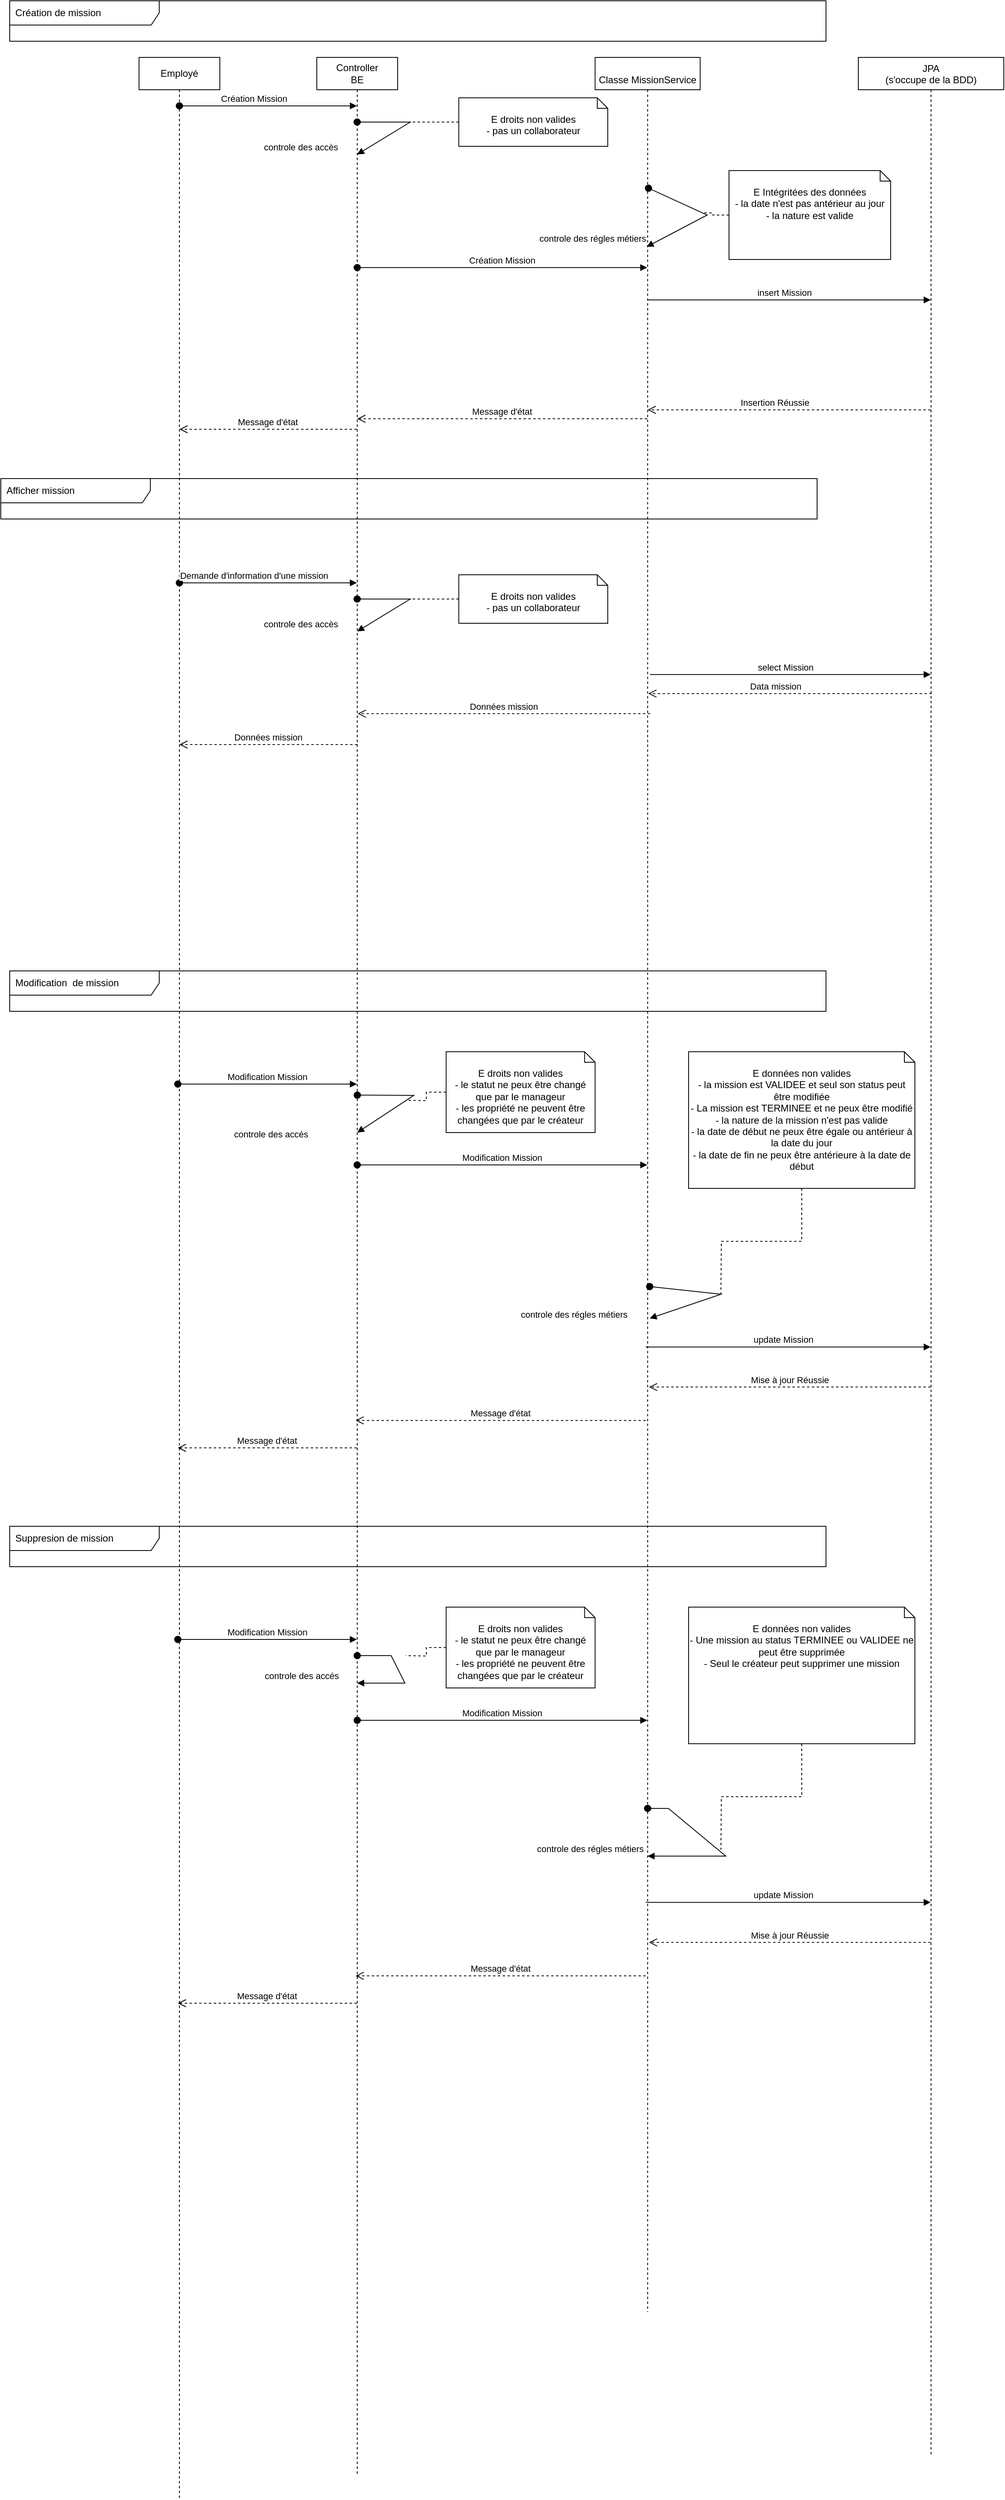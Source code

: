 <mxfile version="20.2.8" type="github">
  <diagram id="kgpKYQtTHZ0yAKxKKP6v" name="Page-1">
    <mxGraphModel dx="2858" dy="1004" grid="0" gridSize="10" guides="1" tooltips="1" connect="1" arrows="1" fold="1" page="1" pageScale="1" pageWidth="827" pageHeight="1169" math="0" shadow="0">
      <root>
        <mxCell id="0" />
        <mxCell id="1" parent="0" />
        <mxCell id="3nuBFxr9cyL0pnOWT2aG-1" value="&#xa;Classe MissionService" style="shape=umlLifeline;perimeter=lifelinePerimeter;container=1;collapsible=0;recursiveResize=0;rounded=0;shadow=0;strokeWidth=1;" parent="1" vertex="1">
          <mxGeometry x="364.32" y="80" width="130" height="2789" as="geometry" />
        </mxCell>
        <mxCell id="5L8-g9ovLrtgpSLUulJO-23" value="controle des régles métiers" style="html=1;verticalAlign=bottom;startArrow=oval;startFill=1;endArrow=block;startSize=8;rounded=0;exitX=0.52;exitY=0.636;exitDx=0;exitDy=0;exitPerimeter=0;entryX=0.52;entryY=0.788;entryDx=0;entryDy=0;entryPerimeter=0;" parent="3nuBFxr9cyL0pnOWT2aG-1" edge="1">
          <mxGeometry x="1" y="-72" width="60" relative="1" as="geometry">
            <mxPoint x="67.6" y="1520.48" as="sourcePoint" />
            <mxPoint x="67.6" y="1559.84" as="targetPoint" />
            <Array as="points">
              <mxPoint x="155.68" y="1530" />
            </Array>
            <mxPoint x="-71" y="72" as="offset" />
          </mxGeometry>
        </mxCell>
        <mxCell id="3nuBFxr9cyL0pnOWT2aG-5" value="JPA&#xa;(s&#39;occupe de la BDD)" style="shape=umlLifeline;perimeter=lifelinePerimeter;container=1;collapsible=0;recursiveResize=0;rounded=0;shadow=0;strokeWidth=1;" parent="1" vertex="1">
          <mxGeometry x="690" y="80" width="180" height="2968" as="geometry" />
        </mxCell>
        <mxCell id="5L8-g9ovLrtgpSLUulJO-5" value="&lt;div&gt;Controller&lt;/div&gt;&lt;div&gt;BE&lt;br&gt;&lt;/div&gt;" style="shape=umlLifeline;perimeter=lifelinePerimeter;whiteSpace=wrap;html=1;container=1;collapsible=0;recursiveResize=0;outlineConnect=0;" parent="1" vertex="1">
          <mxGeometry x="20" y="80" width="100" height="2990" as="geometry" />
        </mxCell>
        <mxCell id="5L8-g9ovLrtgpSLUulJO-72" value="&lt;div&gt;controle des accés&lt;/div&gt;" style="html=1;verticalAlign=bottom;startArrow=oval;startFill=1;endArrow=block;startSize=8;rounded=0;exitX=0.52;exitY=0.636;exitDx=0;exitDy=0;exitPerimeter=0;entryX=0.519;entryY=0.681;entryDx=0;entryDy=0;entryPerimeter=0;" parent="5L8-g9ovLrtgpSLUulJO-5" edge="1">
          <mxGeometry x="1" y="-70" width="60" relative="1" as="geometry">
            <mxPoint x="50.13" y="1283.65" as="sourcePoint" />
            <mxPoint x="50.0" y="1330" as="targetPoint" />
            <Array as="points">
              <mxPoint x="120" y="1284" />
            </Array>
            <mxPoint x="-69" y="70" as="offset" />
          </mxGeometry>
        </mxCell>
        <mxCell id="Jw-Lm7LRE4pyzQuO6-6R-11" value="Données mission" style="verticalAlign=bottom;endArrow=open;dashed=1;endSize=8;shadow=0;strokeWidth=1;" edge="1" parent="5L8-g9ovLrtgpSLUulJO-5">
          <mxGeometry relative="1" as="geometry">
            <mxPoint x="-169.996" y="850" as="targetPoint" />
            <mxPoint x="50.18" y="850" as="sourcePoint" />
            <Array as="points" />
          </mxGeometry>
        </mxCell>
        <mxCell id="5L8-g9ovLrtgpSLUulJO-13" value="Création de mission" style="shape=umlFrame;whiteSpace=wrap;html=1;width=185;height=30;boundedLbl=1;verticalAlign=middle;align=left;spacingLeft=5;" parent="1" vertex="1">
          <mxGeometry x="-360" y="10" width="1010" height="50" as="geometry" />
        </mxCell>
        <mxCell id="5L8-g9ovLrtgpSLUulJO-1" value="&lt;div&gt;controle des régles métiers&lt;/div&gt;" style="html=1;verticalAlign=bottom;startArrow=oval;startFill=1;endArrow=block;startSize=8;rounded=0;entryX=0.491;entryY=0.084;entryDx=0;entryDy=0;entryPerimeter=0;exitX=0.508;exitY=0.058;exitDx=0;exitDy=0;exitPerimeter=0;" parent="1" source="3nuBFxr9cyL0pnOWT2aG-1" target="3nuBFxr9cyL0pnOWT2aG-1" edge="1">
          <mxGeometry x="1" y="-70" width="60" relative="1" as="geometry">
            <mxPoint x="437.21" y="319.94" as="sourcePoint" />
            <mxPoint x="434.324" y="360" as="targetPoint" />
            <Array as="points">
              <mxPoint x="503" y="275" />
            </Array>
            <mxPoint x="-35" y="61" as="offset" />
          </mxGeometry>
        </mxCell>
        <mxCell id="5L8-g9ovLrtgpSLUulJO-69" style="edgeStyle=orthogonalEdgeStyle;rounded=0;orthogonalLoop=1;jettySize=auto;html=1;dashed=1;endArrow=none;endFill=0;" parent="1" source="5L8-g9ovLrtgpSLUulJO-2" edge="1">
          <mxGeometry relative="1" as="geometry">
            <mxPoint x="497" y="272" as="targetPoint" />
          </mxGeometry>
        </mxCell>
        <mxCell id="5L8-g9ovLrtgpSLUulJO-2" value="&lt;div&gt;E Intégritées des données&lt;/div&gt;&lt;div&gt;- la date n&#39;est pas antérieur au jour&lt;/div&gt;&lt;div&gt;- la nature est valide&lt;/div&gt;&lt;div&gt;&lt;br&gt;&lt;/div&gt;" style="shape=note2;boundedLbl=1;whiteSpace=wrap;html=1;size=13;verticalAlign=top;align=center;" parent="1" vertex="1">
          <mxGeometry x="530" y="220" width="200" height="110" as="geometry" />
        </mxCell>
        <mxCell id="5L8-g9ovLrtgpSLUulJO-20" value="Mise à jour Réussie" style="verticalAlign=bottom;endArrow=open;dashed=1;endSize=8;shadow=0;strokeWidth=1;entryX=0.513;entryY=0.86;entryDx=0;entryDy=0;entryPerimeter=0;" parent="1" edge="1">
          <mxGeometry relative="1" as="geometry">
            <mxPoint x="431.01" y="1724.8" as="targetPoint" />
            <mxPoint x="779.5" y="1724.8" as="sourcePoint" />
            <Array as="points" />
          </mxGeometry>
        </mxCell>
        <mxCell id="5L8-g9ovLrtgpSLUulJO-22" value="Modification Mission" style="verticalAlign=bottom;startArrow=oval;endArrow=block;startSize=8;shadow=0;strokeWidth=1;" parent="1" edge="1">
          <mxGeometry relative="1" as="geometry">
            <mxPoint x="70" y="1450" as="sourcePoint" />
            <mxPoint x="428.82" y="1450" as="targetPoint" />
            <Array as="points" />
          </mxGeometry>
        </mxCell>
        <mxCell id="5L8-g9ovLrtgpSLUulJO-71" style="edgeStyle=orthogonalEdgeStyle;rounded=0;orthogonalLoop=1;jettySize=auto;html=1;dashed=1;endArrow=none;endFill=0;" parent="1" source="5L8-g9ovLrtgpSLUulJO-24" edge="1">
          <mxGeometry relative="1" as="geometry">
            <mxPoint x="520" y="1610" as="targetPoint" />
          </mxGeometry>
        </mxCell>
        <mxCell id="5L8-g9ovLrtgpSLUulJO-25" value="Message d&#39;état" style="verticalAlign=bottom;endArrow=open;dashed=1;endSize=8;shadow=0;strokeWidth=1;exitX=0.482;exitY=0.895;exitDx=0;exitDy=0;exitPerimeter=0;" parent="1" edge="1">
          <mxGeometry relative="1" as="geometry">
            <mxPoint x="68" y="1766.1" as="targetPoint" />
            <mxPoint x="426.98" y="1766.1" as="sourcePoint" />
            <Array as="points" />
          </mxGeometry>
        </mxCell>
        <mxCell id="5L8-g9ovLrtgpSLUulJO-28" value="update Mission" style="verticalAlign=bottom;endArrow=block;shadow=0;strokeWidth=1;exitX=0.482;exitY=0.818;exitDx=0;exitDy=0;exitPerimeter=0;" parent="1" edge="1">
          <mxGeometry x="-0.032" relative="1" as="geometry">
            <mxPoint x="426.98" y="1675.24" as="sourcePoint" />
            <mxPoint x="779.5" y="1675.24" as="targetPoint" />
            <Array as="points" />
            <mxPoint as="offset" />
          </mxGeometry>
        </mxCell>
        <mxCell id="5L8-g9ovLrtgpSLUulJO-33" value="Employé" style="shape=umlLifeline;perimeter=lifelinePerimeter;whiteSpace=wrap;html=1;container=1;collapsible=0;recursiveResize=0;outlineConnect=0;" parent="1" vertex="1">
          <mxGeometry x="-200" y="80" width="100" height="3020" as="geometry" />
        </mxCell>
        <mxCell id="5L8-g9ovLrtgpSLUulJO-34" value="Création Mission" style="verticalAlign=bottom;startArrow=oval;endArrow=block;startSize=8;shadow=0;strokeWidth=1;" parent="1" source="5L8-g9ovLrtgpSLUulJO-33" target="5L8-g9ovLrtgpSLUulJO-5" edge="1">
          <mxGeometry x="-0.159" relative="1" as="geometry">
            <mxPoint x="-120" y="150" as="sourcePoint" />
            <mxPoint x="70" y="150" as="targetPoint" />
            <Array as="points">
              <mxPoint x="-10" y="140" />
            </Array>
            <mxPoint as="offset" />
          </mxGeometry>
        </mxCell>
        <mxCell id="5L8-g9ovLrtgpSLUulJO-37" value="Message d&#39;état" style="verticalAlign=bottom;endArrow=open;dashed=1;endSize=8;shadow=0;strokeWidth=1;" parent="1" source="5L8-g9ovLrtgpSLUulJO-5" target="5L8-g9ovLrtgpSLUulJO-33" edge="1">
          <mxGeometry relative="1" as="geometry">
            <mxPoint x="-150" y="230.0" as="targetPoint" />
            <mxPoint x="70" y="420" as="sourcePoint" />
            <Array as="points">
              <mxPoint x="20" y="540" />
            </Array>
          </mxGeometry>
        </mxCell>
        <mxCell id="5L8-g9ovLrtgpSLUulJO-35" value="Modification Mission" style="verticalAlign=bottom;startArrow=oval;endArrow=block;startSize=8;shadow=0;strokeWidth=1;" parent="1" edge="1">
          <mxGeometry relative="1" as="geometry">
            <mxPoint x="-152" y="1350" as="sourcePoint" />
            <mxPoint x="69.5" y="1350" as="targetPoint" />
            <Array as="points">
              <mxPoint x="-30" y="1350" />
            </Array>
          </mxGeometry>
        </mxCell>
        <mxCell id="3nuBFxr9cyL0pnOWT2aG-3" value="Création Mission" style="verticalAlign=bottom;startArrow=oval;endArrow=block;startSize=8;shadow=0;strokeWidth=1;" parent="1" source="5L8-g9ovLrtgpSLUulJO-5" target="3nuBFxr9cyL0pnOWT2aG-1" edge="1">
          <mxGeometry relative="1" as="geometry">
            <mxPoint x="360" y="150" as="sourcePoint" />
            <mxPoint x="415" y="342" as="targetPoint" />
            <Array as="points">
              <mxPoint x="295" y="340" />
            </Array>
          </mxGeometry>
        </mxCell>
        <mxCell id="5L8-g9ovLrtgpSLUulJO-60" value="&lt;div&gt;controle des accès &lt;br&gt;&lt;/div&gt;" style="html=1;verticalAlign=bottom;startArrow=oval;startFill=1;endArrow=block;startSize=8;rounded=0;" parent="1" edge="1">
          <mxGeometry x="1" y="-70" width="60" relative="1" as="geometry">
            <mxPoint x="69.929" y="160" as="sourcePoint" />
            <mxPoint x="70" y="200" as="targetPoint" />
            <Array as="points">
              <mxPoint x="135.68" y="160" />
            </Array>
            <mxPoint x="-34" y="60" as="offset" />
          </mxGeometry>
        </mxCell>
        <mxCell id="5L8-g9ovLrtgpSLUulJO-70" style="edgeStyle=orthogonalEdgeStyle;rounded=0;orthogonalLoop=1;jettySize=auto;html=1;dashed=1;endArrow=none;endFill=0;" parent="1" source="5L8-g9ovLrtgpSLUulJO-61" edge="1">
          <mxGeometry relative="1" as="geometry">
            <mxPoint x="130" y="160" as="targetPoint" />
          </mxGeometry>
        </mxCell>
        <mxCell id="5L8-g9ovLrtgpSLUulJO-61" value="&lt;div&gt;E droits non valides&lt;/div&gt;&lt;div&gt;- pas un collaborateur&lt;/div&gt;" style="shape=note2;boundedLbl=1;whiteSpace=wrap;html=1;size=13;verticalAlign=top;align=center;" parent="1" vertex="1">
          <mxGeometry x="195.68" y="130" width="184.32" height="60" as="geometry" />
        </mxCell>
        <mxCell id="5L8-g9ovLrtgpSLUulJO-65" style="edgeStyle=orthogonalEdgeStyle;rounded=0;orthogonalLoop=1;jettySize=auto;html=1;dashed=1;strokeColor=none;endArrow=none;endFill=0;" parent="1" source="5L8-g9ovLrtgpSLUulJO-63" edge="1">
          <mxGeometry relative="1" as="geometry">
            <mxPoint x="120" y="1400" as="targetPoint" />
          </mxGeometry>
        </mxCell>
        <mxCell id="5L8-g9ovLrtgpSLUulJO-66" style="edgeStyle=orthogonalEdgeStyle;rounded=0;orthogonalLoop=1;jettySize=auto;html=1;dashed=1;endArrow=none;endFill=0;" parent="1" source="5L8-g9ovLrtgpSLUulJO-63" edge="1">
          <mxGeometry relative="1" as="geometry">
            <mxPoint x="130" y="1370" as="targetPoint" />
          </mxGeometry>
        </mxCell>
        <mxCell id="5L8-g9ovLrtgpSLUulJO-63" value="&lt;div&gt;E droits non valides&lt;/div&gt;&lt;div&gt;- le statut ne peux être changé que par le manageur&lt;/div&gt;&lt;div&gt;- les propriété ne peuvent être changées que par le créateur&lt;br&gt;&lt;/div&gt;" style="shape=note2;boundedLbl=1;whiteSpace=wrap;html=1;size=13;verticalAlign=top;align=center;" parent="1" vertex="1">
          <mxGeometry x="180" y="1310" width="184.32" height="100" as="geometry" />
        </mxCell>
        <mxCell id="5L8-g9ovLrtgpSLUulJO-24" value="&lt;div&gt;E données non valides&lt;br&gt;&lt;/div&gt;&lt;div&gt;- la mission est VALIDEE et seul son status peut être modifiée&lt;/div&gt;&lt;div&gt;- La mission est TERMINEE et ne peux être modifié&lt;/div&gt;&lt;div&gt;- la nature de la mission n&#39;est pas valide&lt;br&gt;&lt;/div&gt;&lt;div&gt;- la date de début ne peux être égale ou antérieur à la date du jour&lt;/div&gt;&lt;div&gt;- la date de fin ne peux être antérieure à la date de début&lt;br&gt;&lt;/div&gt;" style="shape=note2;boundedLbl=1;whiteSpace=wrap;html=1;size=13;verticalAlign=top;align=center;" parent="1" vertex="1">
          <mxGeometry x="480" y="1310" width="280" height="169" as="geometry" />
        </mxCell>
        <mxCell id="5L8-g9ovLrtgpSLUulJO-74" value="Message d&#39;état" style="verticalAlign=bottom;endArrow=open;dashed=1;endSize=8;shadow=0;strokeWidth=1;" parent="1" edge="1">
          <mxGeometry relative="1" as="geometry">
            <mxPoint x="-152" y="1800" as="targetPoint" />
            <mxPoint x="69.5" y="1800" as="sourcePoint" />
            <Array as="points">
              <mxPoint x="30" y="1800" />
            </Array>
          </mxGeometry>
        </mxCell>
        <mxCell id="5L8-g9ovLrtgpSLUulJO-81" value="&lt;div&gt;Modification&amp;nbsp; de mission&lt;/div&gt;" style="shape=umlFrame;whiteSpace=wrap;html=1;width=185;height=30;boundedLbl=1;verticalAlign=middle;align=left;spacingLeft=5;" parent="1" vertex="1">
          <mxGeometry x="-360" y="1210" width="1010" height="50" as="geometry" />
        </mxCell>
        <mxCell id="Jw-Lm7LRE4pyzQuO6-6R-1" value="&lt;div&gt;Afficher mission&lt;/div&gt;" style="shape=umlFrame;whiteSpace=wrap;html=1;width=185;height=30;boundedLbl=1;verticalAlign=middle;align=left;spacingLeft=5;" vertex="1" parent="1">
          <mxGeometry x="-371" y="601" width="1010" height="50" as="geometry" />
        </mxCell>
        <mxCell id="Jw-Lm7LRE4pyzQuO6-6R-2" value="Demande d&#39;information d&#39;une mission" style="verticalAlign=bottom;startArrow=oval;endArrow=block;startSize=8;shadow=0;strokeWidth=1;" edge="1" parent="1" source="5L8-g9ovLrtgpSLUulJO-33" target="5L8-g9ovLrtgpSLUulJO-5">
          <mxGeometry x="-0.159" relative="1" as="geometry">
            <mxPoint x="-149.999" y="730" as="sourcePoint" />
            <mxPoint x="70.43" y="730" as="targetPoint" />
            <Array as="points">
              <mxPoint x="-9.07" y="730" />
            </Array>
            <mxPoint as="offset" />
          </mxGeometry>
        </mxCell>
        <mxCell id="Jw-Lm7LRE4pyzQuO6-6R-3" value="&lt;div&gt;controle des accès &lt;br&gt;&lt;/div&gt;" style="html=1;verticalAlign=bottom;startArrow=oval;startFill=1;endArrow=block;startSize=8;rounded=0;" edge="1" parent="1">
          <mxGeometry x="1" y="-70" width="60" relative="1" as="geometry">
            <mxPoint x="69.929" y="750" as="sourcePoint" />
            <mxPoint x="70.0" y="790" as="targetPoint" />
            <Array as="points">
              <mxPoint x="135.68" y="750" />
            </Array>
            <mxPoint x="-34" y="60" as="offset" />
          </mxGeometry>
        </mxCell>
        <mxCell id="Jw-Lm7LRE4pyzQuO6-6R-14" style="edgeStyle=orthogonalEdgeStyle;rounded=0;orthogonalLoop=1;jettySize=auto;html=1;dashed=1;endArrow=none;endFill=0;" edge="1" parent="1" source="Jw-Lm7LRE4pyzQuO6-6R-4">
          <mxGeometry relative="1" as="geometry">
            <mxPoint x="122.4" y="750" as="targetPoint" />
          </mxGeometry>
        </mxCell>
        <mxCell id="Jw-Lm7LRE4pyzQuO6-6R-4" value="&lt;div&gt;E droits non valides&lt;/div&gt;&lt;div&gt;- pas un collaborateur&lt;/div&gt;" style="shape=note2;boundedLbl=1;whiteSpace=wrap;html=1;size=13;verticalAlign=top;align=center;" vertex="1" parent="1">
          <mxGeometry x="195.68" y="720" width="184.32" height="60" as="geometry" />
        </mxCell>
        <mxCell id="Jw-Lm7LRE4pyzQuO6-6R-5" value="insert Mission" style="verticalAlign=bottom;endArrow=block;shadow=0;strokeWidth=1;" edge="1" parent="1" source="3nuBFxr9cyL0pnOWT2aG-1" target="3nuBFxr9cyL0pnOWT2aG-5">
          <mxGeometry x="-0.032" relative="1" as="geometry">
            <mxPoint x="431.56" y="423.38" as="sourcePoint" />
            <mxPoint x="780.18" y="380" as="targetPoint" />
            <Array as="points">
              <mxPoint x="640.68" y="380" />
            </Array>
            <mxPoint as="offset" />
          </mxGeometry>
        </mxCell>
        <mxCell id="Jw-Lm7LRE4pyzQuO6-6R-6" value="Insertion Réussie" style="verticalAlign=bottom;endArrow=open;dashed=1;endSize=8;shadow=0;strokeWidth=1;" edge="1" parent="1" source="3nuBFxr9cyL0pnOWT2aG-5" target="3nuBFxr9cyL0pnOWT2aG-1">
          <mxGeometry x="0.1" relative="1" as="geometry">
            <mxPoint x="429.48" y="446.98" as="targetPoint" />
            <Array as="points">
              <mxPoint x="724" y="516" />
            </Array>
            <mxPoint as="offset" />
            <mxPoint x="780.18" y="446.98" as="sourcePoint" />
          </mxGeometry>
        </mxCell>
        <mxCell id="Jw-Lm7LRE4pyzQuO6-6R-8" value="select Mission" style="verticalAlign=bottom;endArrow=block;shadow=0;strokeWidth=1;exitX=0.512;exitY=0.291;exitDx=0;exitDy=0;exitPerimeter=0;" edge="1" parent="1" target="3nuBFxr9cyL0pnOWT2aG-5">
          <mxGeometry x="-0.032" relative="1" as="geometry">
            <mxPoint x="432.24" y="843.38" as="sourcePoint" />
            <mxPoint x="780.86" y="800" as="targetPoint" />
            <Array as="points" />
            <mxPoint as="offset" />
          </mxGeometry>
        </mxCell>
        <mxCell id="Jw-Lm7LRE4pyzQuO6-6R-9" value="Data mission" style="verticalAlign=bottom;endArrow=open;dashed=1;endSize=8;shadow=0;strokeWidth=1;entryX=0.496;entryY=0.311;entryDx=0;entryDy=0;entryPerimeter=0;" edge="1" parent="1">
          <mxGeometry x="0.1" relative="1" as="geometry">
            <mxPoint x="430.16" y="866.98" as="targetPoint" />
            <Array as="points" />
            <mxPoint as="offset" />
            <mxPoint x="780.86" y="866.98" as="sourcePoint" />
          </mxGeometry>
        </mxCell>
        <mxCell id="Jw-Lm7LRE4pyzQuO6-6R-10" value="Données mission" style="verticalAlign=bottom;endArrow=open;dashed=1;endSize=8;shadow=0;strokeWidth=1;exitX=0.514;exitY=0.332;exitDx=0;exitDy=0;exitPerimeter=0;" edge="1" parent="1">
          <mxGeometry relative="1" as="geometry">
            <mxPoint x="70.684" y="891.76" as="targetPoint" />
            <mxPoint x="432.5" y="891.76" as="sourcePoint" />
            <Array as="points" />
          </mxGeometry>
        </mxCell>
        <mxCell id="Jw-Lm7LRE4pyzQuO6-6R-13" value="Message d&#39;état" style="verticalAlign=bottom;endArrow=open;dashed=1;endSize=8;shadow=0;strokeWidth=1;" edge="1" parent="1" source="3nuBFxr9cyL0pnOWT2aG-1" target="5L8-g9ovLrtgpSLUulJO-5">
          <mxGeometry relative="1" as="geometry">
            <mxPoint x="74" y="474" as="targetPoint" />
            <mxPoint x="408" y="527" as="sourcePoint" />
            <Array as="points">
              <mxPoint x="333" y="527" />
            </Array>
          </mxGeometry>
        </mxCell>
        <mxCell id="Jw-Lm7LRE4pyzQuO6-6R-17" value="Mise à jour Réussie" style="verticalAlign=bottom;endArrow=open;dashed=1;endSize=8;shadow=0;strokeWidth=1;entryX=0.513;entryY=0.86;entryDx=0;entryDy=0;entryPerimeter=0;" edge="1" parent="1">
          <mxGeometry relative="1" as="geometry">
            <mxPoint x="431.01" y="2411.8" as="targetPoint" />
            <mxPoint x="779.5" y="2411.8" as="sourcePoint" />
            <Array as="points" />
          </mxGeometry>
        </mxCell>
        <mxCell id="Jw-Lm7LRE4pyzQuO6-6R-18" value="Modification Mission" style="verticalAlign=bottom;startArrow=oval;endArrow=block;startSize=8;shadow=0;strokeWidth=1;" edge="1" parent="1">
          <mxGeometry relative="1" as="geometry">
            <mxPoint x="70" y="2137" as="sourcePoint" />
            <mxPoint x="428.82" y="2137" as="targetPoint" />
            <Array as="points" />
          </mxGeometry>
        </mxCell>
        <mxCell id="Jw-Lm7LRE4pyzQuO6-6R-19" style="edgeStyle=orthogonalEdgeStyle;rounded=0;orthogonalLoop=1;jettySize=auto;html=1;dashed=1;endArrow=none;endFill=0;" edge="1" source="Jw-Lm7LRE4pyzQuO6-6R-26" parent="1">
          <mxGeometry relative="1" as="geometry">
            <mxPoint x="520" y="2297" as="targetPoint" />
          </mxGeometry>
        </mxCell>
        <mxCell id="Jw-Lm7LRE4pyzQuO6-6R-20" value="Message d&#39;état" style="verticalAlign=bottom;endArrow=open;dashed=1;endSize=8;shadow=0;strokeWidth=1;exitX=0.482;exitY=0.895;exitDx=0;exitDy=0;exitPerimeter=0;" edge="1" parent="1">
          <mxGeometry relative="1" as="geometry">
            <mxPoint x="68" y="2453.1" as="targetPoint" />
            <mxPoint x="426.98" y="2453.1" as="sourcePoint" />
            <Array as="points" />
          </mxGeometry>
        </mxCell>
        <mxCell id="Jw-Lm7LRE4pyzQuO6-6R-21" value="update Mission" style="verticalAlign=bottom;endArrow=block;shadow=0;strokeWidth=1;exitX=0.482;exitY=0.818;exitDx=0;exitDy=0;exitPerimeter=0;" edge="1" parent="1">
          <mxGeometry x="-0.032" relative="1" as="geometry">
            <mxPoint x="426.98" y="2362.24" as="sourcePoint" />
            <mxPoint x="779.5" y="2362.24" as="targetPoint" />
            <Array as="points" />
            <mxPoint as="offset" />
          </mxGeometry>
        </mxCell>
        <mxCell id="Jw-Lm7LRE4pyzQuO6-6R-22" value="Modification Mission" style="verticalAlign=bottom;startArrow=oval;endArrow=block;startSize=8;shadow=0;strokeWidth=1;" edge="1" parent="1">
          <mxGeometry relative="1" as="geometry">
            <mxPoint x="-152" y="2037" as="sourcePoint" />
            <mxPoint x="69.5" y="2037" as="targetPoint" />
            <Array as="points">
              <mxPoint x="-30" y="2037" />
            </Array>
          </mxGeometry>
        </mxCell>
        <mxCell id="Jw-Lm7LRE4pyzQuO6-6R-23" style="edgeStyle=orthogonalEdgeStyle;rounded=0;orthogonalLoop=1;jettySize=auto;html=1;dashed=1;strokeColor=none;endArrow=none;endFill=0;" edge="1" source="Jw-Lm7LRE4pyzQuO6-6R-25" parent="1">
          <mxGeometry relative="1" as="geometry">
            <mxPoint x="120" y="2087" as="targetPoint" />
          </mxGeometry>
        </mxCell>
        <mxCell id="Jw-Lm7LRE4pyzQuO6-6R-24" style="edgeStyle=orthogonalEdgeStyle;rounded=0;orthogonalLoop=1;jettySize=auto;html=1;dashed=1;endArrow=none;endFill=0;" edge="1" source="Jw-Lm7LRE4pyzQuO6-6R-25" parent="1">
          <mxGeometry relative="1" as="geometry">
            <mxPoint x="130" y="2057" as="targetPoint" />
          </mxGeometry>
        </mxCell>
        <mxCell id="Jw-Lm7LRE4pyzQuO6-6R-25" value="&lt;div&gt;E droits non valides&lt;/div&gt;&lt;div&gt;- le statut ne peux être changé que par le manageur&lt;/div&gt;&lt;div&gt;- les propriété ne peuvent être changées que par le créateur&lt;br&gt;&lt;/div&gt;" style="shape=note2;boundedLbl=1;whiteSpace=wrap;html=1;size=13;verticalAlign=top;align=center;" vertex="1" parent="1">
          <mxGeometry x="180" y="1997" width="184.32" height="100" as="geometry" />
        </mxCell>
        <mxCell id="Jw-Lm7LRE4pyzQuO6-6R-26" value="&lt;div&gt;E données non valides&lt;br&gt;&lt;/div&gt;&lt;div&gt;- Une mission au status TERMINEE ou VALIDEE ne peut être supprimée&lt;br&gt;&lt;/div&gt;&lt;div&gt;- Seul le créateur peut supprimer une mission&lt;br&gt;&lt;/div&gt;" style="shape=note2;boundedLbl=1;whiteSpace=wrap;html=1;size=13;verticalAlign=top;align=center;" vertex="1" parent="1">
          <mxGeometry x="480" y="1997" width="280" height="169" as="geometry" />
        </mxCell>
        <mxCell id="Jw-Lm7LRE4pyzQuO6-6R-27" value="Message d&#39;état" style="verticalAlign=bottom;endArrow=open;dashed=1;endSize=8;shadow=0;strokeWidth=1;" edge="1" parent="1">
          <mxGeometry relative="1" as="geometry">
            <mxPoint x="-152" y="2487" as="targetPoint" />
            <mxPoint x="69.5" y="2487" as="sourcePoint" />
            <Array as="points">
              <mxPoint x="30" y="2487" />
            </Array>
          </mxGeometry>
        </mxCell>
        <mxCell id="Jw-Lm7LRE4pyzQuO6-6R-28" value="&lt;div&gt;Suppresion de mission&lt;/div&gt;" style="shape=umlFrame;whiteSpace=wrap;html=1;width=185;height=30;boundedLbl=1;verticalAlign=middle;align=left;spacingLeft=5;" vertex="1" parent="1">
          <mxGeometry x="-360" y="1897" width="1010" height="50" as="geometry" />
        </mxCell>
        <mxCell id="Jw-Lm7LRE4pyzQuO6-6R-15" value="controle des régles métiers" style="html=1;verticalAlign=bottom;startArrow=oval;startFill=1;endArrow=block;startSize=8;rounded=0;" edge="1" parent="1" source="3nuBFxr9cyL0pnOWT2aG-1" target="3nuBFxr9cyL0pnOWT2aG-1">
          <mxGeometry x="1" y="-72" width="60" relative="1" as="geometry">
            <mxPoint x="510" y="2199" as="sourcePoint" />
            <mxPoint x="635" y="2274" as="targetPoint" />
            <Array as="points">
              <mxPoint x="455" y="2246" />
              <mxPoint x="526" y="2305" />
            </Array>
            <mxPoint x="-71" y="72" as="offset" />
          </mxGeometry>
        </mxCell>
        <mxCell id="Jw-Lm7LRE4pyzQuO6-6R-16" value="&lt;div&gt;controle des accés&lt;/div&gt;" style="html=1;verticalAlign=bottom;startArrow=oval;startFill=1;endArrow=block;startSize=8;rounded=0;" edge="1" parent="1" source="5L8-g9ovLrtgpSLUulJO-5" target="5L8-g9ovLrtgpSLUulJO-5">
          <mxGeometry x="1" y="-70" width="60" relative="1" as="geometry">
            <mxPoint x="72" y="2077" as="sourcePoint" />
            <mxPoint x="72.0" y="2123" as="targetPoint" />
            <Array as="points">
              <mxPoint x="112" y="2057" />
              <mxPoint x="129" y="2091" />
            </Array>
            <mxPoint x="-69" y="70" as="offset" />
          </mxGeometry>
        </mxCell>
      </root>
    </mxGraphModel>
  </diagram>
</mxfile>
